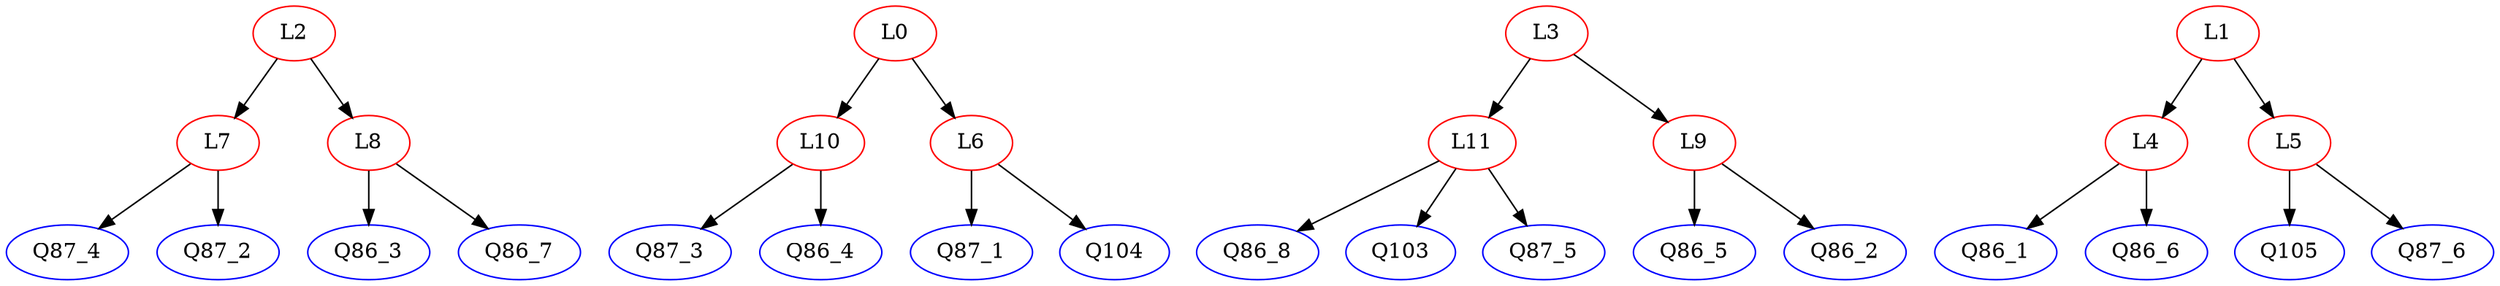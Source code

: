 digraph {
L7 [color = red]; Q87_1 [color = blue]; L10 [color = red]; Q86_3 [color = blue]; Q86_8 [color = blue]; L11 [color = red]; L3 [color = red]; Q105 [color = blue]; L9 [color = red]; Q86_5 [color = blue]; L4 [color = red]; Q87_6 [color = blue]; L2 [color = red]; L8 [color = red]; L6 [color = red]; Q86_7 [color = blue]; L5 [color = red]; L1 [color = red]; Q87_3 [color = blue]; Q104 [color = blue]; Q86_1 [color = blue]; Q86_4 [color = blue]; Q103 [color = blue]; Q86_6 [color = blue]; Q86_2 [color = blue]; Q87_4 [color = blue]; Q87_5 [color = blue]; L0 [color = red]; Q87_2 [color = blue]; 
subgraph Undirected {
edge [dir=none, color=black]
}

subgraph Directed {
edge [color=black]
L6 -> Q87_1
L2 -> L8
L7 -> Q87_2
L4 -> Q86_6
L9 -> Q86_5
L2 -> L7
L3 -> L9
L5 -> Q87_6
L10 -> Q86_4
L0 -> L10
L1 -> L4
L8 -> Q86_3
L11 -> Q103
L11 -> Q86_8
L7 -> Q87_4
L3 -> L11
L9 -> Q86_2
L8 -> Q86_7
L10 -> Q87_3
L6 -> Q104
L11 -> Q87_5
L0 -> L6
L4 -> Q86_1
L1 -> L5
L5 -> Q105
}

}
